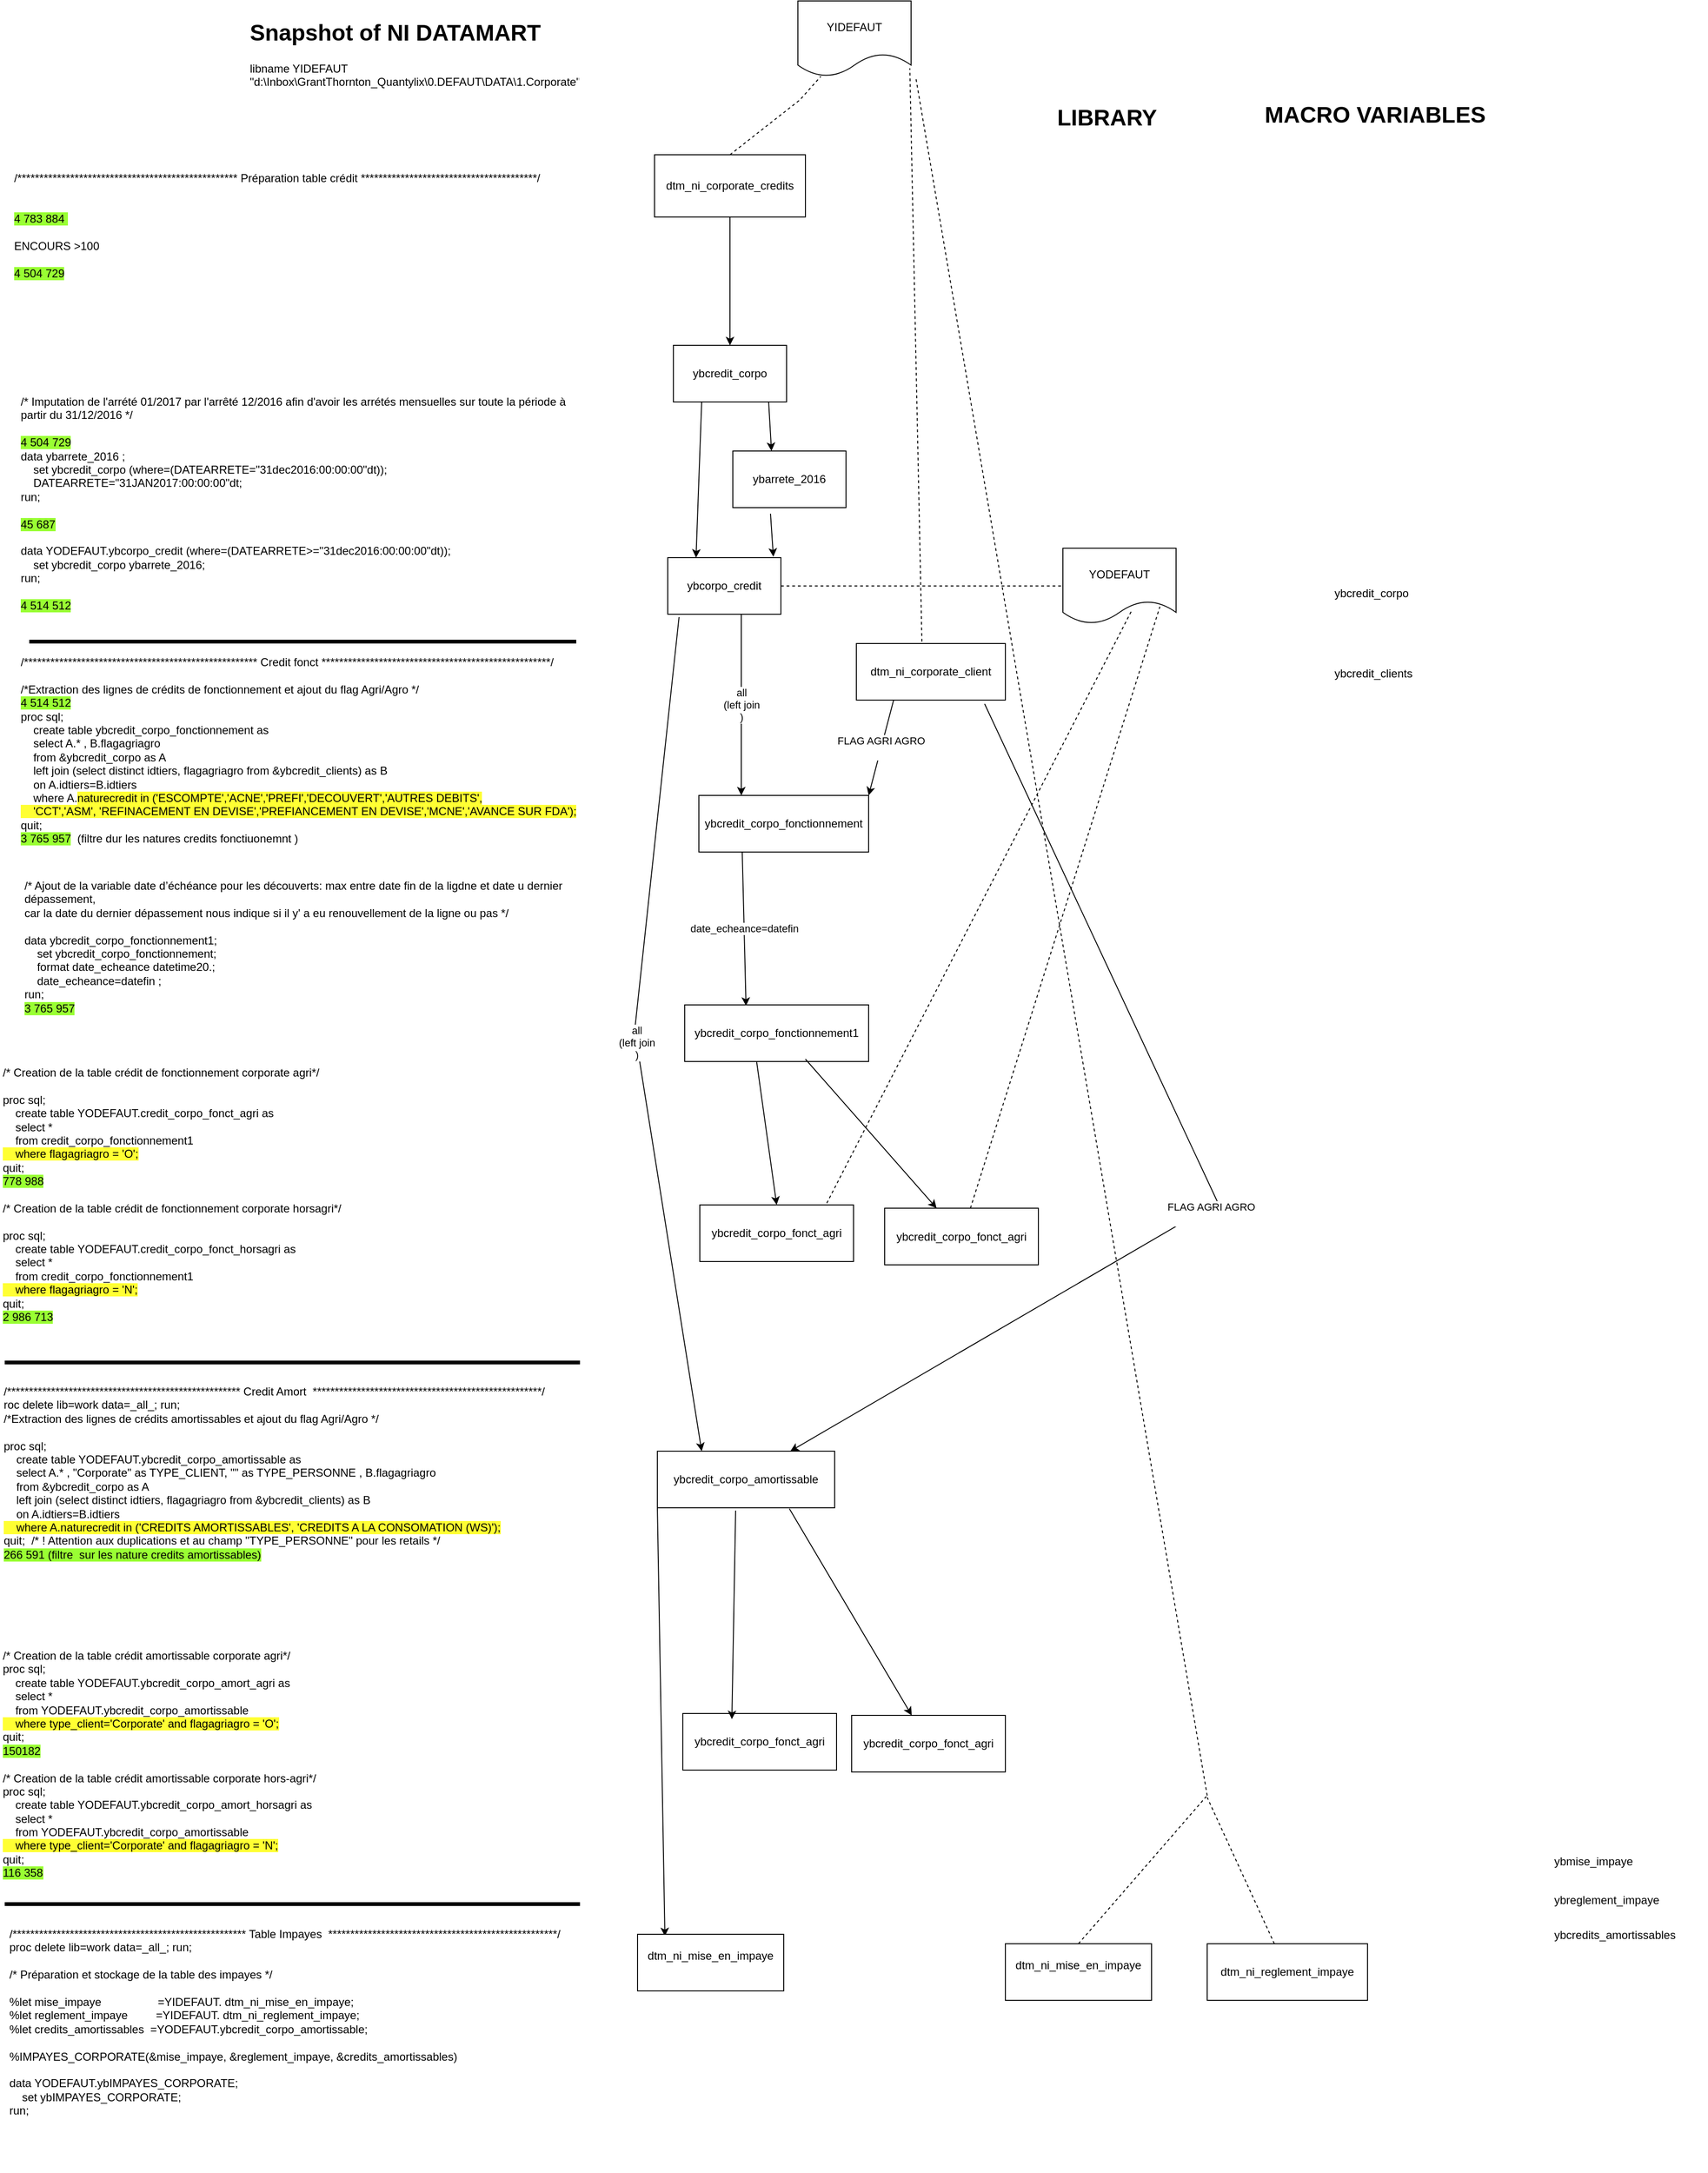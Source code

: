 <mxfile version="21.1.4" type="github">
  <diagram name="Page-1" id="fk9rbdVK4m5I_ALst2UT">
    <mxGraphModel dx="2193" dy="1736" grid="0" gridSize="10" guides="1" tooltips="1" connect="1" arrows="1" fold="1" page="0" pageScale="1" pageWidth="827" pageHeight="1169" math="0" shadow="0">
      <root>
        <mxCell id="0" />
        <mxCell id="1" parent="0" />
        <mxCell id="I3FUIYHm-plFTADxBa1i-1" value="dtm_ni_corporate_credits" style="rounded=0;whiteSpace=wrap;html=1;" parent="1" vertex="1">
          <mxGeometry x="-39" y="92" width="160" height="66" as="geometry" />
        </mxCell>
        <mxCell id="H9Tu-maiYCN29PMUfYHM-1" value="&lt;h1&gt;Snapshot of NI DATAMART&lt;/h1&gt;&lt;div&gt;libname YIDEFAUT &quot;d:\Inbox\GrantThornton_Quantylix\0.DEFAUT\DATA\1.Corporate&quot;;&lt;br&gt;&lt;br&gt;&lt;br&gt;&lt;/div&gt;&lt;div&gt;&lt;br&gt;&lt;/div&gt;" style="text;html=1;strokeColor=none;fillColor=none;spacing=5;spacingTop=-20;whiteSpace=wrap;overflow=hidden;rounded=0;" vertex="1" parent="1">
          <mxGeometry x="-473" y="-57" width="357" height="98" as="geometry" />
        </mxCell>
        <mxCell id="H9Tu-maiYCN29PMUfYHM-2" value="&lt;div&gt;/************************************************** Préparation table crédit ****************************************/&lt;br&gt;&lt;/div&gt;&lt;div&gt;&lt;br&gt;&lt;/div&gt;&lt;div&gt;&lt;br&gt;&lt;/div&gt;&lt;div&gt;&lt;span style=&quot;background-color: rgb(153, 255, 51);&quot;&gt;4 783 884&amp;nbsp; &lt;/span&gt;&lt;br&gt;&lt;/div&gt;&lt;div&gt;&lt;br&gt;&lt;/div&gt;&lt;div&gt;ENCOURS &amp;gt;100&lt;/div&gt;&lt;div&gt;&lt;br&gt;&lt;/div&gt;&lt;div&gt;&lt;span style=&quot;background-color: rgb(153, 255, 51);&quot;&gt;4 504 729&lt;/span&gt;&lt;br&gt;&lt;/div&gt;&lt;div&gt;&lt;br&gt;&lt;/div&gt;&lt;div&gt;&lt;br&gt;&lt;/div&gt;" style="text;whiteSpace=wrap;html=1;" vertex="1" parent="1">
          <mxGeometry x="-720" y="103" width="596" height="182" as="geometry" />
        </mxCell>
        <mxCell id="H9Tu-maiYCN29PMUfYHM-4" value="&lt;div&gt;/* Imputation de l&#39;arrété 01/2017 par l&#39;arrêté 12/2016 afin d&#39;avoir les arrétés mensuelles sur toute la période à partir du 31/12/2016 */&lt;br&gt;&lt;br&gt;&lt;/div&gt;&lt;div&gt;&lt;span style=&quot;background-color: rgb(153, 255, 51);&quot;&gt;4 504 729&lt;/span&gt;&lt;/div&gt;&lt;div&gt;data ybarrete_2016 ;&lt;/div&gt;&amp;nbsp;&amp;nbsp; &amp;nbsp;set ybcredit_corpo (where=(DATEARRETE=&quot;31dec2016:00:00:00&quot;dt));&lt;br&gt;&amp;nbsp;&amp;nbsp; &amp;nbsp;DATEARRETE=&quot;31JAN2017:00:00:00&quot;dt;&lt;br&gt;&lt;div&gt;run;&lt;/div&gt;&lt;br&gt;&lt;div&gt;&lt;span style=&quot;background-color: rgb(153, 255, 51);&quot;&gt;45 687&lt;/span&gt;&lt;br&gt;&lt;/div&gt;&lt;div&gt;&lt;br&gt;&lt;/div&gt;data YODEFAUT.ybcorpo_credit (where=(DATEARRETE&amp;gt;=&quot;31dec2016:00:00:00&quot;dt));&lt;br&gt;&amp;nbsp;&amp;nbsp; &amp;nbsp;set ybcredit_corpo ybarrete_2016;&lt;br&gt;&lt;div&gt;run;&lt;/div&gt;&lt;div&gt;&lt;br&gt;&lt;/div&gt;&lt;div&gt;&lt;span style=&quot;background-color: rgb(153, 255, 51);&quot;&gt;4 514 512&lt;/span&gt;&lt;/div&gt;&lt;div&gt;&lt;br&gt;&lt;/div&gt;&lt;div&gt;&lt;br&gt;&lt;table width=&quot;80&quot; cellspacing=&quot;0&quot; cellpadding=&quot;0&quot; border=&quot;0&quot;&gt;&lt;tbody&gt;&lt;tr height=&quot;20&quot;&gt;&lt;td class=&quot;xl65&quot; width=&quot;80&quot; height=&quot;20&quot; align=&quot;right&quot;&gt;&lt;br&gt;&lt;/td&gt;&lt;/tr&gt;&lt;/tbody&gt;&lt;/table&gt;&lt;br&gt;&lt;table width=&quot;80&quot; cellspacing=&quot;0&quot; cellpadding=&quot;0&quot; border=&quot;0&quot;&gt;&lt;tbody&gt;&lt;tr height=&quot;20&quot;&gt;&lt;td class=&quot;xl63&quot; width=&quot;80&quot; height=&quot;20&quot; align=&quot;right&quot;&gt;&lt;br&gt;&lt;/td&gt;&lt;/tr&gt;&lt;/tbody&gt;&lt;/table&gt;&lt;/div&gt;&lt;div&gt;&lt;br&gt;&lt;/div&gt;&lt;div&gt;&lt;br&gt;&lt;/div&gt;" style="text;whiteSpace=wrap;html=1;" vertex="1" parent="1">
          <mxGeometry x="-713" y="340" width="610" height="291" as="geometry" />
        </mxCell>
        <mxCell id="H9Tu-maiYCN29PMUfYHM-6" value="ybcredit_corpo" style="rounded=0;whiteSpace=wrap;html=1;" vertex="1" parent="1">
          <mxGeometry x="-19" y="294" width="120" height="60" as="geometry" />
        </mxCell>
        <mxCell id="H9Tu-maiYCN29PMUfYHM-10" value="ybarrete_2016" style="rounded=0;whiteSpace=wrap;html=1;" vertex="1" parent="1">
          <mxGeometry x="44" y="406" width="120" height="60" as="geometry" />
        </mxCell>
        <mxCell id="H9Tu-maiYCN29PMUfYHM-11" value="ybcorpo_credit" style="rounded=0;whiteSpace=wrap;html=1;" vertex="1" parent="1">
          <mxGeometry x="-25" y="519" width="120" height="60" as="geometry" />
        </mxCell>
        <mxCell id="H9Tu-maiYCN29PMUfYHM-12" value="" style="endArrow=classic;html=1;rounded=0;entryX=0.5;entryY=0;entryDx=0;entryDy=0;" edge="1" parent="1" source="I3FUIYHm-plFTADxBa1i-1" target="H9Tu-maiYCN29PMUfYHM-6">
          <mxGeometry width="50" height="50" relative="1" as="geometry">
            <mxPoint x="-160" y="537" as="sourcePoint" />
            <mxPoint x="-13" y="435" as="targetPoint" />
          </mxGeometry>
        </mxCell>
        <mxCell id="H9Tu-maiYCN29PMUfYHM-13" value="" style="endArrow=classic;html=1;rounded=0;entryX=0.25;entryY=0;entryDx=0;entryDy=0;exitX=0.25;exitY=1;exitDx=0;exitDy=0;" edge="1" parent="1" source="H9Tu-maiYCN29PMUfYHM-6" target="H9Tu-maiYCN29PMUfYHM-11">
          <mxGeometry width="50" height="50" relative="1" as="geometry">
            <mxPoint x="51" y="195" as="sourcePoint" />
            <mxPoint x="51" y="331" as="targetPoint" />
            <Array as="points" />
          </mxGeometry>
        </mxCell>
        <mxCell id="H9Tu-maiYCN29PMUfYHM-14" value="" style="endArrow=classic;html=1;rounded=0;entryX=0.5;entryY=0;entryDx=0;entryDy=0;exitX=1;exitY=1;exitDx=0;exitDy=0;" edge="1" parent="1">
          <mxGeometry width="50" height="50" relative="1" as="geometry">
            <mxPoint x="82" y="354" as="sourcePoint" />
            <mxPoint x="85.0" y="406" as="targetPoint" />
          </mxGeometry>
        </mxCell>
        <mxCell id="H9Tu-maiYCN29PMUfYHM-15" value="" style="endArrow=classic;html=1;rounded=0;exitX=0.333;exitY=1.107;exitDx=0;exitDy=0;exitPerimeter=0;" edge="1" parent="1" source="H9Tu-maiYCN29PMUfYHM-10">
          <mxGeometry width="50" height="50" relative="1" as="geometry">
            <mxPoint x="-160" y="537" as="sourcePoint" />
            <mxPoint x="87" y="518" as="targetPoint" />
          </mxGeometry>
        </mxCell>
        <mxCell id="H9Tu-maiYCN29PMUfYHM-17" value="&lt;h1&gt;MACRO VARIABLES&lt;br&gt;&lt;/h1&gt;&lt;div&gt;&lt;br&gt;&lt;br&gt;&lt;/div&gt;&lt;div&gt;&lt;br&gt;&lt;/div&gt;" style="text;html=1;strokeColor=none;fillColor=none;spacing=5;spacingTop=-20;whiteSpace=wrap;overflow=hidden;rounded=0;" vertex="1" parent="1">
          <mxGeometry x="603" y="30" width="244" height="34" as="geometry" />
        </mxCell>
        <mxCell id="H9Tu-maiYCN29PMUfYHM-18" value="ybcredit_corpo" style="text;whiteSpace=wrap;html=1;" vertex="1" parent="1">
          <mxGeometry x="679.996" y="542.996" width="108" height="36" as="geometry" />
        </mxCell>
        <mxCell id="H9Tu-maiYCN29PMUfYHM-19" value="&lt;h1&gt;LIBRARY&lt;br&gt;&lt;/h1&gt;&lt;div&gt;&lt;br&gt;&lt;br&gt;&lt;/div&gt;&lt;div&gt;&lt;br&gt;&lt;/div&gt;" style="text;html=1;strokeColor=none;fillColor=none;spacing=5;spacingTop=-20;whiteSpace=wrap;overflow=hidden;rounded=0;" vertex="1" parent="1">
          <mxGeometry x="383" y="33" width="121" height="34" as="geometry" />
        </mxCell>
        <mxCell id="H9Tu-maiYCN29PMUfYHM-20" value="YIDEFAUT" style="shape=document;whiteSpace=wrap;html=1;boundedLbl=1;" vertex="1" parent="1">
          <mxGeometry x="113" y="-71" width="120" height="80" as="geometry" />
        </mxCell>
        <mxCell id="H9Tu-maiYCN29PMUfYHM-22" value="YODEFAUT" style="shape=document;whiteSpace=wrap;html=1;boundedLbl=1;" vertex="1" parent="1">
          <mxGeometry x="394" y="509" width="120" height="80" as="geometry" />
        </mxCell>
        <mxCell id="H9Tu-maiYCN29PMUfYHM-23" value="ybcredit_clients" style="text;whiteSpace=wrap;html=1;" vertex="1" parent="1">
          <mxGeometry x="679.999" y="627.996" width="113" height="36" as="geometry" />
        </mxCell>
        <mxCell id="H9Tu-maiYCN29PMUfYHM-24" value="&lt;div&gt;/***************************************************** Credit fonct ****************************************************/&lt;/div&gt;&lt;div&gt;&lt;br&gt;&lt;/div&gt;&lt;div&gt;&lt;div&gt;/*Extraction des lignes de crédits de fonctionnement et ajout du flag Agri/Agro */&lt;br&gt;&lt;div&gt;&lt;span style=&quot;background-color: rgb(153, 255, 51);&quot;&gt;4 514 512&lt;/span&gt;&lt;/div&gt;&lt;/div&gt;&lt;/div&gt;&lt;div&gt;proc sql;&lt;br&gt;&amp;nbsp;&amp;nbsp; &amp;nbsp;create table ybcredit_corpo_fonctionnement as&lt;br&gt;&amp;nbsp;&amp;nbsp; &amp;nbsp;select A.* , B.flagagriagro&lt;br&gt;&amp;nbsp;&amp;nbsp; &amp;nbsp;from &amp;amp;ybcredit_corpo as A&lt;br&gt;&amp;nbsp;&amp;nbsp; &amp;nbsp;left join (select distinct idtiers, flagagriagro from &amp;amp;ybcredit_clients) as B &lt;br&gt;&amp;nbsp;&amp;nbsp; &amp;nbsp;on A.idtiers=B.idtiers&lt;br&gt;&amp;nbsp;&amp;nbsp; &amp;nbsp;where A.&lt;span style=&quot;background-color: rgb(255, 255, 51);&quot;&gt;naturecredit in (&#39;ESCOMPTE&#39;,&#39;ACNE&#39;,&#39;PREFI&#39;,&#39;DECOUVERT&#39;,&#39;AUTRES DEBITS&#39;,&lt;br&gt;&amp;nbsp;&amp;nbsp; &amp;nbsp;&#39;CCT&#39;,&#39;ASM&#39;, &#39;REFINACEMENT EN DEVISE&#39;,&#39;PREFIANCEMENT EN DEVISE&#39;,&#39;MCNE&#39;,&#39;AVANCE SUR FDA&#39;);&lt;/span&gt;&lt;br&gt;quit; &lt;span style=&quot;background-color: rgb(0, 0, 0);&quot;&gt;&lt;br&gt;&lt;/span&gt;&lt;/div&gt;&lt;div&gt;&lt;span style=&quot;background-color: rgb(0, 0, 0);&quot;&gt;&lt;span style=&quot;background-color: rgb(153, 255, 51);&quot;&gt;3 765 957&lt;/span&gt;&lt;/span&gt;&amp;nbsp; (filtre dur les natures credits fonctiuonemnt )&lt;br&gt;&lt;/div&gt;" style="text;whiteSpace=wrap;html=1;" vertex="1" parent="1">
          <mxGeometry x="-713" y="616" width="605" height="205" as="geometry" />
        </mxCell>
        <mxCell id="H9Tu-maiYCN29PMUfYHM-26" value="" style="endArrow=none;dashed=1;html=1;rounded=0;exitX=0.5;exitY=0;exitDx=0;exitDy=0;" edge="1" parent="1" source="I3FUIYHm-plFTADxBa1i-1" target="H9Tu-maiYCN29PMUfYHM-20">
          <mxGeometry width="50" height="50" relative="1" as="geometry">
            <mxPoint x="280" y="420" as="sourcePoint" />
            <mxPoint x="330" y="370" as="targetPoint" />
            <Array as="points">
              <mxPoint x="115" y="34" />
            </Array>
          </mxGeometry>
        </mxCell>
        <mxCell id="H9Tu-maiYCN29PMUfYHM-27" value="" style="endArrow=none;dashed=1;html=1;rounded=0;entryX=0.989;entryY=0.892;entryDx=0;entryDy=0;entryPerimeter=0;" edge="1" parent="1" target="H9Tu-maiYCN29PMUfYHM-20">
          <mxGeometry width="50" height="50" relative="1" as="geometry">
            <mxPoint x="245" y="632" as="sourcePoint" />
            <mxPoint x="330" y="370" as="targetPoint" />
          </mxGeometry>
        </mxCell>
        <mxCell id="H9Tu-maiYCN29PMUfYHM-28" value="dtm_ni_corporate_client" style="rounded=0;whiteSpace=wrap;html=1;" vertex="1" parent="1">
          <mxGeometry x="175" y="610" width="158" height="60" as="geometry" />
        </mxCell>
        <mxCell id="H9Tu-maiYCN29PMUfYHM-30" value="&lt;div&gt;all&lt;/div&gt;&lt;div&gt;(left join&lt;/div&gt;&lt;div&gt;)&lt;br&gt;&lt;/div&gt;" style="endArrow=classic;html=1;rounded=0;entryX=0.25;entryY=0;entryDx=0;entryDy=0;exitX=0.65;exitY=1;exitDx=0;exitDy=0;exitPerimeter=0;" edge="1" parent="1" source="H9Tu-maiYCN29PMUfYHM-11" target="H9Tu-maiYCN29PMUfYHM-31">
          <mxGeometry width="50" height="50" relative="1" as="geometry">
            <mxPoint x="37" y="595" as="sourcePoint" />
            <mxPoint x="31" y="593" as="targetPoint" />
            <Array as="points" />
          </mxGeometry>
        </mxCell>
        <mxCell id="H9Tu-maiYCN29PMUfYHM-31" value="ybcredit_corpo_fonctionnement" style="rounded=0;whiteSpace=wrap;html=1;" vertex="1" parent="1">
          <mxGeometry x="8" y="771" width="180" height="60" as="geometry" />
        </mxCell>
        <mxCell id="H9Tu-maiYCN29PMUfYHM-34" value="&lt;div&gt;FLAG AGRI AGRO&lt;/div&gt;&lt;div&gt;&lt;br&gt;&lt;/div&gt;" style="endArrow=classic;html=1;rounded=0;entryX=1;entryY=0;entryDx=0;entryDy=0;exitX=0.25;exitY=1;exitDx=0;exitDy=0;" edge="1" parent="1" source="H9Tu-maiYCN29PMUfYHM-28" target="H9Tu-maiYCN29PMUfYHM-31">
          <mxGeometry width="50" height="50" relative="1" as="geometry">
            <mxPoint x="63" y="589" as="sourcePoint" />
            <mxPoint x="63" y="781" as="targetPoint" />
            <Array as="points" />
          </mxGeometry>
        </mxCell>
        <mxCell id="H9Tu-maiYCN29PMUfYHM-35" value="" style="endArrow=none;dashed=1;html=1;rounded=0;exitX=1;exitY=0.5;exitDx=0;exitDy=0;entryX=0;entryY=0.5;entryDx=0;entryDy=0;" edge="1" parent="1" source="H9Tu-maiYCN29PMUfYHM-11" target="H9Tu-maiYCN29PMUfYHM-22">
          <mxGeometry width="50" height="50" relative="1" as="geometry">
            <mxPoint x="375" y="670" as="sourcePoint" />
            <mxPoint x="425" y="620" as="targetPoint" />
          </mxGeometry>
        </mxCell>
        <mxCell id="H9Tu-maiYCN29PMUfYHM-37" value="date_echeance=datefin" style="endArrow=classic;html=1;rounded=0;exitX=0.65;exitY=1;exitDx=0;exitDy=0;exitPerimeter=0;" edge="1" parent="1">
          <mxGeometry width="50" height="50" relative="1" as="geometry">
            <mxPoint x="54" y="831" as="sourcePoint" />
            <mxPoint x="58" y="994" as="targetPoint" />
            <Array as="points" />
          </mxGeometry>
        </mxCell>
        <mxCell id="H9Tu-maiYCN29PMUfYHM-38" value="/* Ajout de la variable date d’échéance pour les découverts: max entre date fin de la ligdne et date u dernier dépassement,&lt;br&gt;car la date du dernier dépassement nous indique si il y&#39; a eu renouvellement de la ligne ou pas */&lt;br&gt;&lt;br&gt;data ybcredit_corpo_fonctionnement1;&lt;br&gt;&amp;nbsp;&amp;nbsp; &amp;nbsp;set ybcredit_corpo_fonctionnement;&lt;br&gt;&amp;nbsp;&amp;nbsp; &amp;nbsp;format date_echeance datetime20.;&lt;br&gt;&amp;nbsp;&amp;nbsp; &amp;nbsp;date_echeance=datefin ;&lt;br&gt;&lt;div&gt;run;&lt;/div&gt;&lt;div&gt;&lt;span style=&quot;background-color: rgb(153, 255, 51);&quot;&gt;3 765 957&lt;/span&gt;&lt;/div&gt;" style="text;whiteSpace=wrap;html=1;" vertex="1" parent="1">
          <mxGeometry x="-709" y="853" width="625" height="166" as="geometry" />
        </mxCell>
        <mxCell id="H9Tu-maiYCN29PMUfYHM-39" value="ybcredit_corpo_fonctionnement1" style="rounded=0;whiteSpace=wrap;html=1;" vertex="1" parent="1">
          <mxGeometry x="-7" y="993" width="195" height="60" as="geometry" />
        </mxCell>
        <mxCell id="H9Tu-maiYCN29PMUfYHM-42" value="" style="line;strokeWidth=4;html=1;perimeter=backbonePerimeter;points=[];outlineConnect=0;" vertex="1" parent="1">
          <mxGeometry x="-702" y="603" width="580" height="10" as="geometry" />
        </mxCell>
        <mxCell id="H9Tu-maiYCN29PMUfYHM-43" value="/* Creation de la table crédit de fonctionnement corporate agri*/&lt;br&gt;&lt;br&gt;proc sql;&lt;br&gt;&amp;nbsp;&amp;nbsp; &amp;nbsp;create table YODEFAUT.credit_corpo_fonct_agri as&lt;br&gt;&amp;nbsp;&amp;nbsp; &amp;nbsp;select *&lt;br&gt;&amp;nbsp;&amp;nbsp; &amp;nbsp;from credit_corpo_fonctionnement1&lt;br&gt;&lt;span style=&quot;background-color: rgb(255, 255, 51);&quot;&gt;&amp;nbsp;&amp;nbsp; &amp;nbsp;where flagagriagro = &#39;O&#39;;&lt;/span&gt;&lt;br&gt;quit;&lt;br&gt;&lt;div&gt;&lt;span style=&quot;background-color: rgb(153, 255, 51);&quot;&gt;778 988&lt;/span&gt;&lt;/div&gt;&lt;br&gt;/* Creation de la table crédit de fonctionnement corporate horsagri*/&lt;br&gt;&lt;br&gt;proc sql;&lt;br&gt;&amp;nbsp;&amp;nbsp; &amp;nbsp;create table YODEFAUT.credit_corpo_fonct_horsagri as&lt;br&gt;&amp;nbsp;&amp;nbsp; &amp;nbsp;select *&lt;br&gt;&amp;nbsp;&amp;nbsp; &amp;nbsp;from credit_corpo_fonctionnement1&lt;br&gt;&lt;span style=&quot;background-color: rgb(255, 255, 51);&quot;&gt;&amp;nbsp;&amp;nbsp; &amp;nbsp;where flagagriagro = &#39;N&#39;;&lt;/span&gt;&lt;br&gt;&lt;div&gt;quit;&lt;/div&gt;&lt;div&gt;&lt;span style=&quot;background-color: rgb(153, 255, 51);&quot;&gt;2 986 713&lt;/span&gt;&lt;br&gt;&lt;/div&gt;" style="text;whiteSpace=wrap;html=1;" vertex="1" parent="1">
          <mxGeometry x="-732.5" y="1051" width="621" height="303" as="geometry" />
        </mxCell>
        <mxCell id="H9Tu-maiYCN29PMUfYHM-44" value="ybcredit_corpo_fonct_agri" style="rounded=0;whiteSpace=wrap;html=1;" vertex="1" parent="1">
          <mxGeometry x="9" y="1205" width="163" height="60" as="geometry" />
        </mxCell>
        <mxCell id="H9Tu-maiYCN29PMUfYHM-45" value="ybcredit_corpo_fonct_agri" style="rounded=0;whiteSpace=wrap;html=1;" vertex="1" parent="1">
          <mxGeometry x="205" y="1208.5" width="163" height="60" as="geometry" />
        </mxCell>
        <mxCell id="H9Tu-maiYCN29PMUfYHM-46" value="" style="endArrow=classic;html=1;rounded=0;exitX=0.391;exitY=1;exitDx=0;exitDy=0;exitPerimeter=0;entryX=0.5;entryY=0;entryDx=0;entryDy=0;" edge="1" parent="1" source="H9Tu-maiYCN29PMUfYHM-39" target="H9Tu-maiYCN29PMUfYHM-44">
          <mxGeometry width="50" height="50" relative="1" as="geometry">
            <mxPoint x="44" y="1053" as="sourcePoint" />
            <mxPoint x="38" y="1211" as="targetPoint" />
            <Array as="points" />
          </mxGeometry>
        </mxCell>
        <mxCell id="H9Tu-maiYCN29PMUfYHM-47" value="" style="endArrow=classic;html=1;rounded=0;exitX=0.25;exitY=1;exitDx=0;exitDy=0;" edge="1" parent="1" target="H9Tu-maiYCN29PMUfYHM-45">
          <mxGeometry width="50" height="50" relative="1" as="geometry">
            <mxPoint x="121" y="1050.5" as="sourcePoint" />
            <mxPoint x="115" y="1208.5" as="targetPoint" />
            <Array as="points" />
          </mxGeometry>
        </mxCell>
        <mxCell id="H9Tu-maiYCN29PMUfYHM-48" value="" style="endArrow=none;dashed=1;html=1;rounded=0;entryX=0.857;entryY=0.775;entryDx=0;entryDy=0;entryPerimeter=0;" edge="1" parent="1" source="H9Tu-maiYCN29PMUfYHM-45" target="H9Tu-maiYCN29PMUfYHM-22">
          <mxGeometry width="50" height="50" relative="1" as="geometry">
            <mxPoint x="105" y="559" as="sourcePoint" />
            <mxPoint x="404" y="559" as="targetPoint" />
          </mxGeometry>
        </mxCell>
        <mxCell id="H9Tu-maiYCN29PMUfYHM-49" value="" style="endArrow=none;dashed=1;html=1;rounded=0;entryX=0.607;entryY=0.829;entryDx=0;entryDy=0;entryPerimeter=0;exitX=0.826;exitY=-0.03;exitDx=0;exitDy=0;exitPerimeter=0;" edge="1" parent="1" source="H9Tu-maiYCN29PMUfYHM-44" target="H9Tu-maiYCN29PMUfYHM-22">
          <mxGeometry width="50" height="50" relative="1" as="geometry">
            <mxPoint x="261" y="1219" as="sourcePoint" />
            <mxPoint x="507" y="581" as="targetPoint" />
          </mxGeometry>
        </mxCell>
        <mxCell id="H9Tu-maiYCN29PMUfYHM-50" value="&lt;div&gt;/***************************************************** Credit Amort&amp;nbsp; ****************************************************/&lt;/div&gt;&lt;div&gt;roc delete lib=work data=_all_; run;&lt;/div&gt;&lt;div&gt;/*Extraction des lignes de crédits amortissables et ajout du flag Agri/Agro */&lt;/div&gt;&lt;div&gt;&lt;br&gt;&lt;/div&gt;&lt;div&gt;proc sql;&lt;br&gt;&amp;nbsp;&amp;nbsp; &amp;nbsp;create table YODEFAUT.ybcredit_corpo_amortissable as&lt;br&gt;&amp;nbsp;&amp;nbsp; &amp;nbsp;select A.* , &quot;Corporate&quot; as TYPE_CLIENT, &quot;&quot; as TYPE_PERSONNE , B.flagagriagro&lt;br&gt;&amp;nbsp;&amp;nbsp; &amp;nbsp;from &amp;amp;ybcredit_corpo as A&lt;br&gt;&amp;nbsp;&amp;nbsp; &amp;nbsp;left join (select distinct idtiers, flagagriagro from &amp;amp;ybcredit_clients) as B &lt;br&gt;&amp;nbsp;&amp;nbsp; &amp;nbsp;on A.idtiers=B.idtiers&lt;br&gt;&lt;span style=&quot;background-color: rgb(255, 255, 51);&quot;&gt;&amp;nbsp;&amp;nbsp; &amp;nbsp;where A.naturecredit in (&#39;CREDITS AMORTISSABLES&#39;, &#39;CREDITS A LA CONSOMATION (WS)&#39;); &lt;/span&gt;&lt;br&gt;quit;&amp;nbsp; /* ! Attention aux duplications et au champ &quot;TYPE_PERSONNE&quot; pour les retails */&lt;/div&gt;&lt;div&gt;&lt;span style=&quot;background-color: rgb(153, 255, 51);&quot;&gt;266 591 (filtre&amp;nbsp; sur les nature credits amortissables)&lt;br&gt;&lt;/span&gt;&lt;/div&gt;" style="text;whiteSpace=wrap;html=1;" vertex="1" parent="1">
          <mxGeometry x="-731" y="1388.86" width="640" height="204.14" as="geometry" />
        </mxCell>
        <mxCell id="H9Tu-maiYCN29PMUfYHM-51" value="" style="line;strokeWidth=4;html=1;perimeter=backbonePerimeter;points=[];outlineConnect=0;" vertex="1" parent="1">
          <mxGeometry x="-728" y="1367" width="610" height="10" as="geometry" />
        </mxCell>
        <mxCell id="H9Tu-maiYCN29PMUfYHM-52" value="&lt;div&gt;all&lt;/div&gt;&lt;div&gt;(left join&lt;/div&gt;&lt;div&gt;)&lt;br&gt;&lt;/div&gt;" style="endArrow=classic;html=1;rounded=0;exitX=0.65;exitY=1;exitDx=0;exitDy=0;exitPerimeter=0;entryX=0.25;entryY=0;entryDx=0;entryDy=0;" edge="1" parent="1" target="H9Tu-maiYCN29PMUfYHM-57">
          <mxGeometry x="0.015" width="50" height="50" relative="1" as="geometry">
            <mxPoint x="-13" y="582" as="sourcePoint" />
            <mxPoint x="-18" y="1445" as="targetPoint" />
            <Array as="points">
              <mxPoint x="-60" y="1020" />
            </Array>
            <mxPoint y="1" as="offset" />
          </mxGeometry>
        </mxCell>
        <mxCell id="H9Tu-maiYCN29PMUfYHM-53" value="&lt;div&gt;FLAG AGRI AGRO&lt;/div&gt;&lt;div&gt;&lt;br&gt;&lt;/div&gt;" style="endArrow=classic;html=1;rounded=0;entryX=0.75;entryY=0;entryDx=0;entryDy=0;" edge="1" parent="1" target="H9Tu-maiYCN29PMUfYHM-57">
          <mxGeometry x="0.075" y="7" width="50" height="50" relative="1" as="geometry">
            <mxPoint x="311" y="674" as="sourcePoint" />
            <mxPoint x="113" y="1451" as="targetPoint" />
            <Array as="points">
              <mxPoint x="558" y="1202" />
            </Array>
            <mxPoint as="offset" />
          </mxGeometry>
        </mxCell>
        <mxCell id="H9Tu-maiYCN29PMUfYHM-54" value="&lt;div&gt;&lt;br&gt;&lt;/div&gt;&lt;div&gt;&lt;br&gt;&lt;/div&gt;" style="edgeLabel;html=1;align=center;verticalAlign=middle;resizable=0;points=[];" vertex="1" connectable="0" parent="H9Tu-maiYCN29PMUfYHM-53">
          <mxGeometry x="-0.012" y="2" relative="1" as="geometry">
            <mxPoint as="offset" />
          </mxGeometry>
        </mxCell>
        <mxCell id="H9Tu-maiYCN29PMUfYHM-57" value="ybcredit_corpo_amortissable" style="rounded=0;whiteSpace=wrap;html=1;" vertex="1" parent="1">
          <mxGeometry x="-36" y="1466" width="188" height="60" as="geometry" />
        </mxCell>
        <mxCell id="H9Tu-maiYCN29PMUfYHM-58" value="/* Creation de la table crédit amortissable corporate agri*/&lt;br&gt;proc sql;&lt;br&gt;&amp;nbsp;&amp;nbsp; &amp;nbsp;create table YODEFAUT.ybcredit_corpo_amort_agri as&lt;br&gt;&amp;nbsp;&amp;nbsp; &amp;nbsp;select *&lt;br&gt;&amp;nbsp;&amp;nbsp; &amp;nbsp;from YODEFAUT.ybcredit_corpo_amortissable&lt;br&gt;&lt;span style=&quot;background-color: rgb(255, 255, 51);&quot;&gt;&amp;nbsp;&amp;nbsp; &amp;nbsp;where type_client=&#39;Corporate&#39; and flagagriagro = &#39;O&#39;;&lt;/span&gt;&lt;br&gt;quit;&lt;br&gt;&lt;div&gt;&lt;span style=&quot;background-color: rgb(153, 255, 51);&quot;&gt;150182&lt;/span&gt;&lt;br&gt;&lt;/div&gt;&lt;div&gt;&lt;br&gt;&lt;/div&gt;/* Creation de la table crédit amortissable corporate hors-agri*/&lt;br&gt;proc sql;&lt;br&gt;&amp;nbsp;&amp;nbsp; &amp;nbsp;create table YODEFAUT.ybcredit_corpo_amort_horsagri as&lt;br&gt;&amp;nbsp;&amp;nbsp; &amp;nbsp;select *&lt;br&gt;&amp;nbsp;&amp;nbsp; &amp;nbsp;from YODEFAUT.ybcredit_corpo_amortissable&lt;br&gt;&lt;span style=&quot;background-color: rgb(255, 255, 51);&quot;&gt;&amp;nbsp;&amp;nbsp; &amp;nbsp;where type_client=&#39;Corporate&#39; and flagagriagro = &#39;N&#39;;&lt;/span&gt;&lt;br&gt;&lt;div&gt;quit;&lt;/div&gt;&lt;div&gt;&lt;span style=&quot;background-color: rgb(153, 255, 51);&quot;&gt;116 358&lt;/span&gt;&lt;br&gt;&lt;/div&gt;" style="text;whiteSpace=wrap;html=1;" vertex="1" parent="1">
          <mxGeometry x="-732.5" y="1669" width="653" height="252" as="geometry" />
        </mxCell>
        <mxCell id="H9Tu-maiYCN29PMUfYHM-59" value="ybcredit_corpo_fonct_agri" style="rounded=0;whiteSpace=wrap;html=1;" vertex="1" parent="1">
          <mxGeometry x="-9" y="1744" width="163" height="60" as="geometry" />
        </mxCell>
        <mxCell id="H9Tu-maiYCN29PMUfYHM-60" value="ybcredit_corpo_fonct_agri" style="rounded=0;whiteSpace=wrap;html=1;" vertex="1" parent="1">
          <mxGeometry x="170" y="1746" width="163" height="60" as="geometry" />
        </mxCell>
        <mxCell id="H9Tu-maiYCN29PMUfYHM-61" value="" style="endArrow=classic;html=1;rounded=0;" edge="1" parent="1">
          <mxGeometry width="50" height="50" relative="1" as="geometry">
            <mxPoint x="47" y="1529" as="sourcePoint" />
            <mxPoint x="43" y="1750" as="targetPoint" />
            <Array as="points" />
          </mxGeometry>
        </mxCell>
        <mxCell id="H9Tu-maiYCN29PMUfYHM-63" value="" style="endArrow=classic;html=1;rounded=0;" edge="1" parent="1" target="H9Tu-maiYCN29PMUfYHM-60">
          <mxGeometry width="50" height="50" relative="1" as="geometry">
            <mxPoint x="104" y="1527" as="sourcePoint" />
            <mxPoint x="179" y="1792" as="targetPoint" />
            <Array as="points" />
          </mxGeometry>
        </mxCell>
        <mxCell id="H9Tu-maiYCN29PMUfYHM-65" value="" style="line;strokeWidth=4;html=1;perimeter=backbonePerimeter;points=[];outlineConnect=0;" vertex="1" parent="1">
          <mxGeometry x="-728" y="1941" width="610" height="10" as="geometry" />
        </mxCell>
        <mxCell id="H9Tu-maiYCN29PMUfYHM-66" value="&lt;div&gt;/***************************************************** Table Impayes&amp;nbsp; ****************************************************/&lt;/div&gt;&lt;div&gt;proc delete lib=work data=_all_; run;&lt;/div&gt;&lt;div&gt;&lt;br&gt;&lt;/div&gt;/* Préparation et stockage de la table des impayes */&lt;br&gt;&lt;br&gt;%let mise_impaye&amp;nbsp;&amp;nbsp; &amp;nbsp;&amp;nbsp;&amp;nbsp; &amp;nbsp; &amp;nbsp;&amp;nbsp; &amp;nbsp; &amp;nbsp; &amp;nbsp; =YIDEFAUT. dtm_ni_mise_en_impaye;&lt;br&gt;%let reglement_impaye&amp;nbsp;&amp;nbsp; &amp;nbsp; &amp;nbsp;&amp;nbsp; &amp;nbsp;=YIDEFAUT. dtm_ni_reglement_impaye;&lt;br&gt;%let credits_amortissables&amp;nbsp; =YODEFAUT.ybcredit_corpo_amortissable;&lt;br&gt;&lt;br&gt;%IMPAYES_CORPORATE(&amp;amp;mise_impaye, &amp;amp;reglement_impaye, &amp;amp;credits_amortissables)&lt;br&gt;&lt;br&gt;data YODEFAUT.ybIMPAYES_CORPORATE;&lt;br&gt;&amp;nbsp;&amp;nbsp; &amp;nbsp;set ybIMPAYES_CORPORATE;&lt;br&gt;run;&lt;div&gt;&lt;br&gt;&lt;/div&gt;&lt;div&gt;&lt;br&gt;&lt;/div&gt;" style="text;whiteSpace=wrap;html=1;" vertex="1" parent="1">
          <mxGeometry x="-725" y="1964" width="639" height="266" as="geometry" />
        </mxCell>
        <mxCell id="H9Tu-maiYCN29PMUfYHM-67" value="" style="endArrow=none;dashed=1;html=1;rounded=0;" edge="1" parent="1">
          <mxGeometry width="50" height="50" relative="1" as="geometry">
            <mxPoint x="547" y="1831" as="sourcePoint" />
            <mxPoint x="238" y="10" as="targetPoint" />
          </mxGeometry>
        </mxCell>
        <mxCell id="H9Tu-maiYCN29PMUfYHM-69" value="" style="endArrow=none;dashed=1;html=1;rounded=0;exitX=0.5;exitY=0;exitDx=0;exitDy=0;" edge="1" parent="1" source="H9Tu-maiYCN29PMUfYHM-72">
          <mxGeometry width="50" height="50" relative="1" as="geometry">
            <mxPoint x="447" y="1987" as="sourcePoint" />
            <mxPoint x="546" y="1832" as="targetPoint" />
          </mxGeometry>
        </mxCell>
        <mxCell id="H9Tu-maiYCN29PMUfYHM-70" value="" style="endArrow=none;dashed=1;html=1;rounded=0;" edge="1" parent="1" source="H9Tu-maiYCN29PMUfYHM-75">
          <mxGeometry width="50" height="50" relative="1" as="geometry">
            <mxPoint x="610" y="1980" as="sourcePoint" />
            <mxPoint x="547" y="1833" as="targetPoint" />
          </mxGeometry>
        </mxCell>
        <mxCell id="H9Tu-maiYCN29PMUfYHM-72" value="&#xa;dtm_ni_mise_en_impaye&#xa;&#xa;" style="rounded=0;whiteSpace=wrap;html=1;" vertex="1" parent="1">
          <mxGeometry x="333" y="1988" width="155" height="60" as="geometry" />
        </mxCell>
        <mxCell id="H9Tu-maiYCN29PMUfYHM-75" value="dtm_ni_reglement_impaye" style="rounded=0;whiteSpace=wrap;html=1;" vertex="1" parent="1">
          <mxGeometry x="547" y="1988" width="170" height="60" as="geometry" />
        </mxCell>
        <mxCell id="H9Tu-maiYCN29PMUfYHM-77" value="" style="endArrow=classic;html=1;rounded=0;exitX=0;exitY=1;exitDx=0;exitDy=0;" edge="1" parent="1" source="H9Tu-maiYCN29PMUfYHM-57">
          <mxGeometry width="50" height="50" relative="1" as="geometry">
            <mxPoint x="73" y="1713" as="sourcePoint" />
            <mxPoint x="-28" y="1980" as="targetPoint" />
          </mxGeometry>
        </mxCell>
        <mxCell id="H9Tu-maiYCN29PMUfYHM-78" value="&#xa;dtm_ni_mise_en_impaye&#xa;&#xa;" style="rounded=0;whiteSpace=wrap;html=1;" vertex="1" parent="1">
          <mxGeometry x="-57" y="1978" width="155" height="60" as="geometry" />
        </mxCell>
        <mxCell id="H9Tu-maiYCN29PMUfYHM-80" value="ybmise_impaye" style="text;whiteSpace=wrap;html=1;" vertex="1" parent="1">
          <mxGeometry x="912.571" y="1886.571" width="115" height="36" as="geometry" />
        </mxCell>
        <mxCell id="H9Tu-maiYCN29PMUfYHM-81" value="ybreglement_impaye" style="text;whiteSpace=wrap;html=1;" vertex="1" parent="1">
          <mxGeometry x="912.573" y="1927.999" width="143" height="36" as="geometry" />
        </mxCell>
        <mxCell id="H9Tu-maiYCN29PMUfYHM-82" value="ybcredits_amortissables" style="text;whiteSpace=wrap;html=1;" vertex="1" parent="1">
          <mxGeometry x="912.573" y="1965.003" width="164" height="36" as="geometry" />
        </mxCell>
      </root>
    </mxGraphModel>
  </diagram>
</mxfile>
